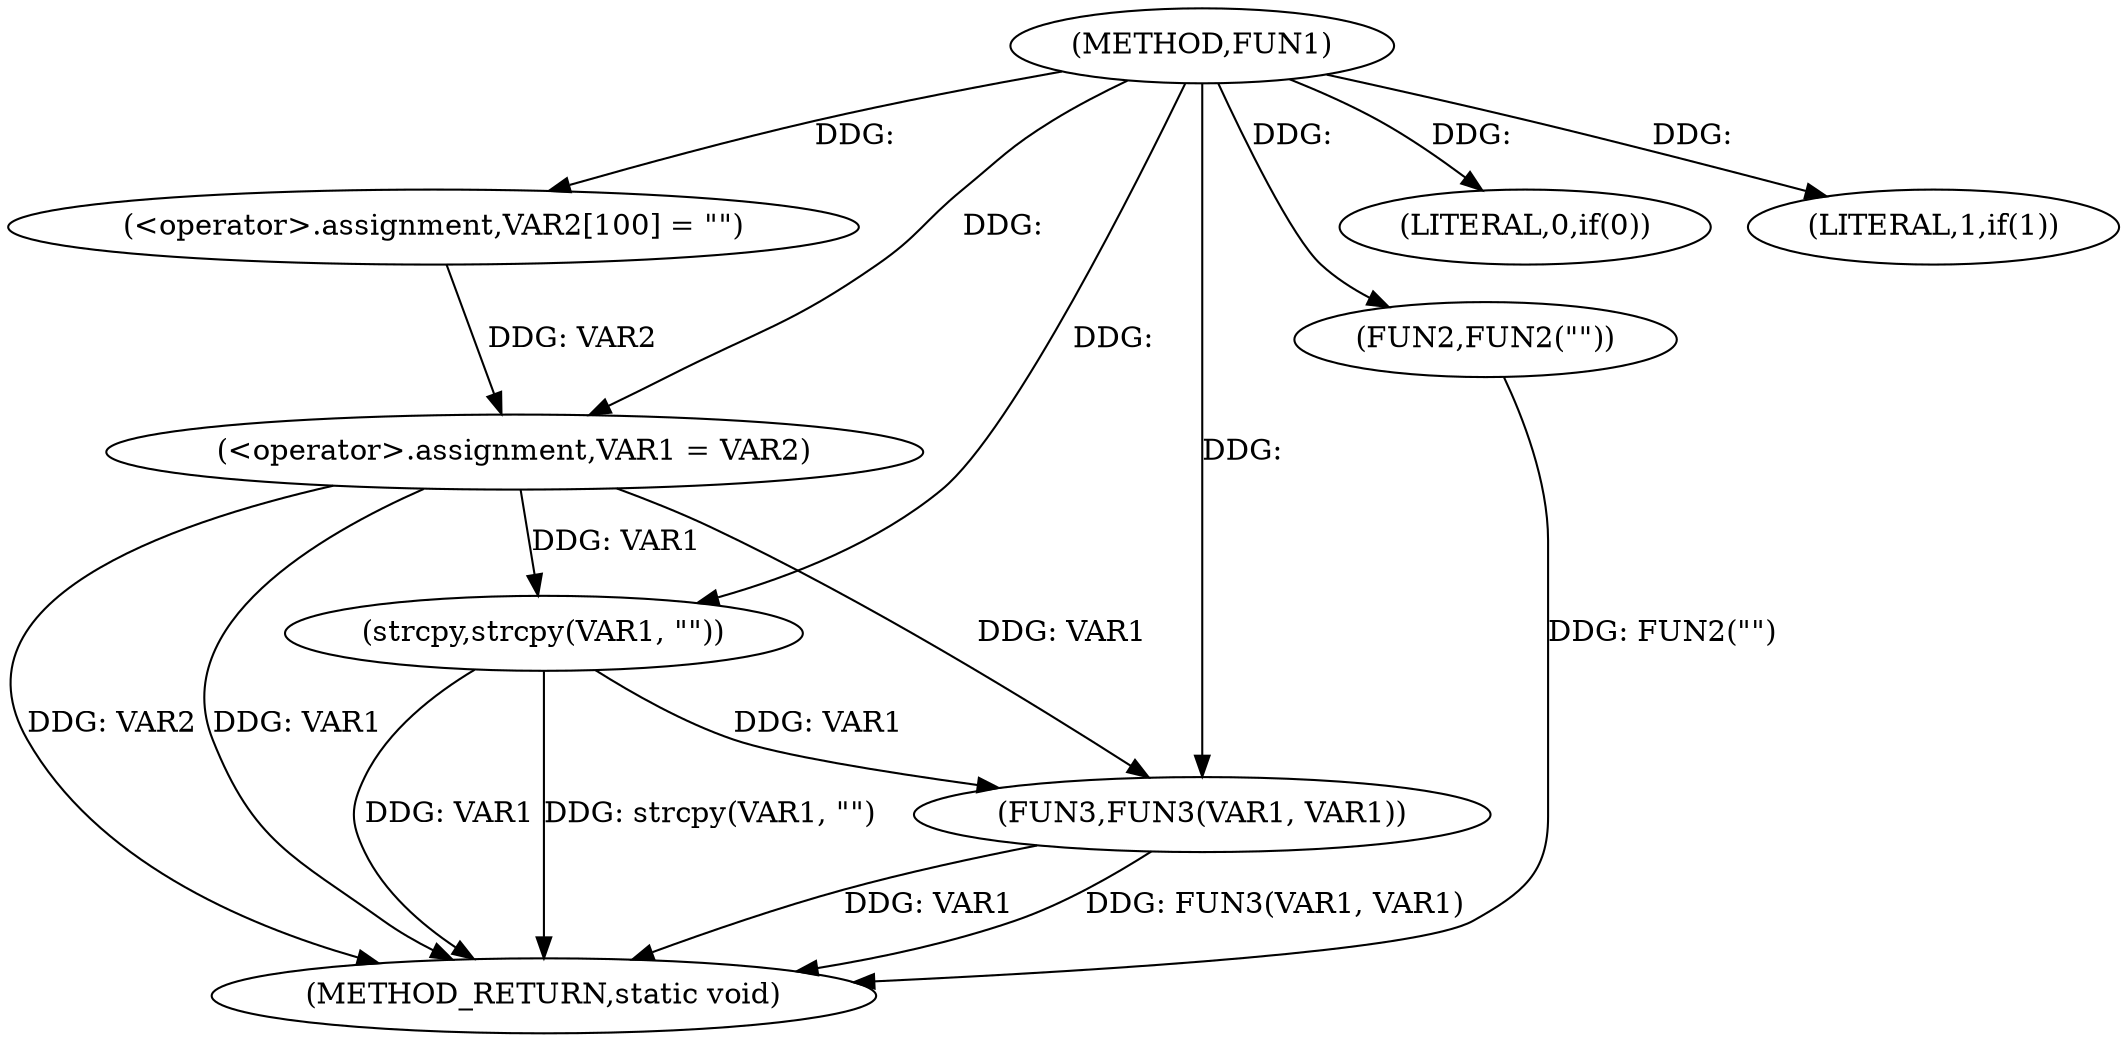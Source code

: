 digraph FUN1 {  
"1000100" [label = "(METHOD,FUN1)" ]
"1000126" [label = "(METHOD_RETURN,static void)" ]
"1000104" [label = "(<operator>.assignment,VAR2[100] = \"\")" ]
"1000107" [label = "(<operator>.assignment,VAR1 = VAR2)" ]
"1000111" [label = "(LITERAL,0,if(0))" ]
"1000113" [label = "(FUN2,FUN2(\"\"))" ]
"1000117" [label = "(strcpy,strcpy(VAR1, \"\"))" ]
"1000121" [label = "(LITERAL,1,if(1))" ]
"1000123" [label = "(FUN3,FUN3(VAR1, VAR1))" ]
  "1000117" -> "1000126"  [ label = "DDG: strcpy(VAR1, \"\")"] 
  "1000123" -> "1000126"  [ label = "DDG: VAR1"] 
  "1000107" -> "1000126"  [ label = "DDG: VAR1"] 
  "1000123" -> "1000126"  [ label = "DDG: FUN3(VAR1, VAR1)"] 
  "1000117" -> "1000126"  [ label = "DDG: VAR1"] 
  "1000113" -> "1000126"  [ label = "DDG: FUN2(\"\")"] 
  "1000107" -> "1000126"  [ label = "DDG: VAR2"] 
  "1000100" -> "1000104"  [ label = "DDG: "] 
  "1000104" -> "1000107"  [ label = "DDG: VAR2"] 
  "1000100" -> "1000107"  [ label = "DDG: "] 
  "1000100" -> "1000111"  [ label = "DDG: "] 
  "1000100" -> "1000113"  [ label = "DDG: "] 
  "1000107" -> "1000117"  [ label = "DDG: VAR1"] 
  "1000100" -> "1000117"  [ label = "DDG: "] 
  "1000100" -> "1000121"  [ label = "DDG: "] 
  "1000107" -> "1000123"  [ label = "DDG: VAR1"] 
  "1000117" -> "1000123"  [ label = "DDG: VAR1"] 
  "1000100" -> "1000123"  [ label = "DDG: "] 
}

